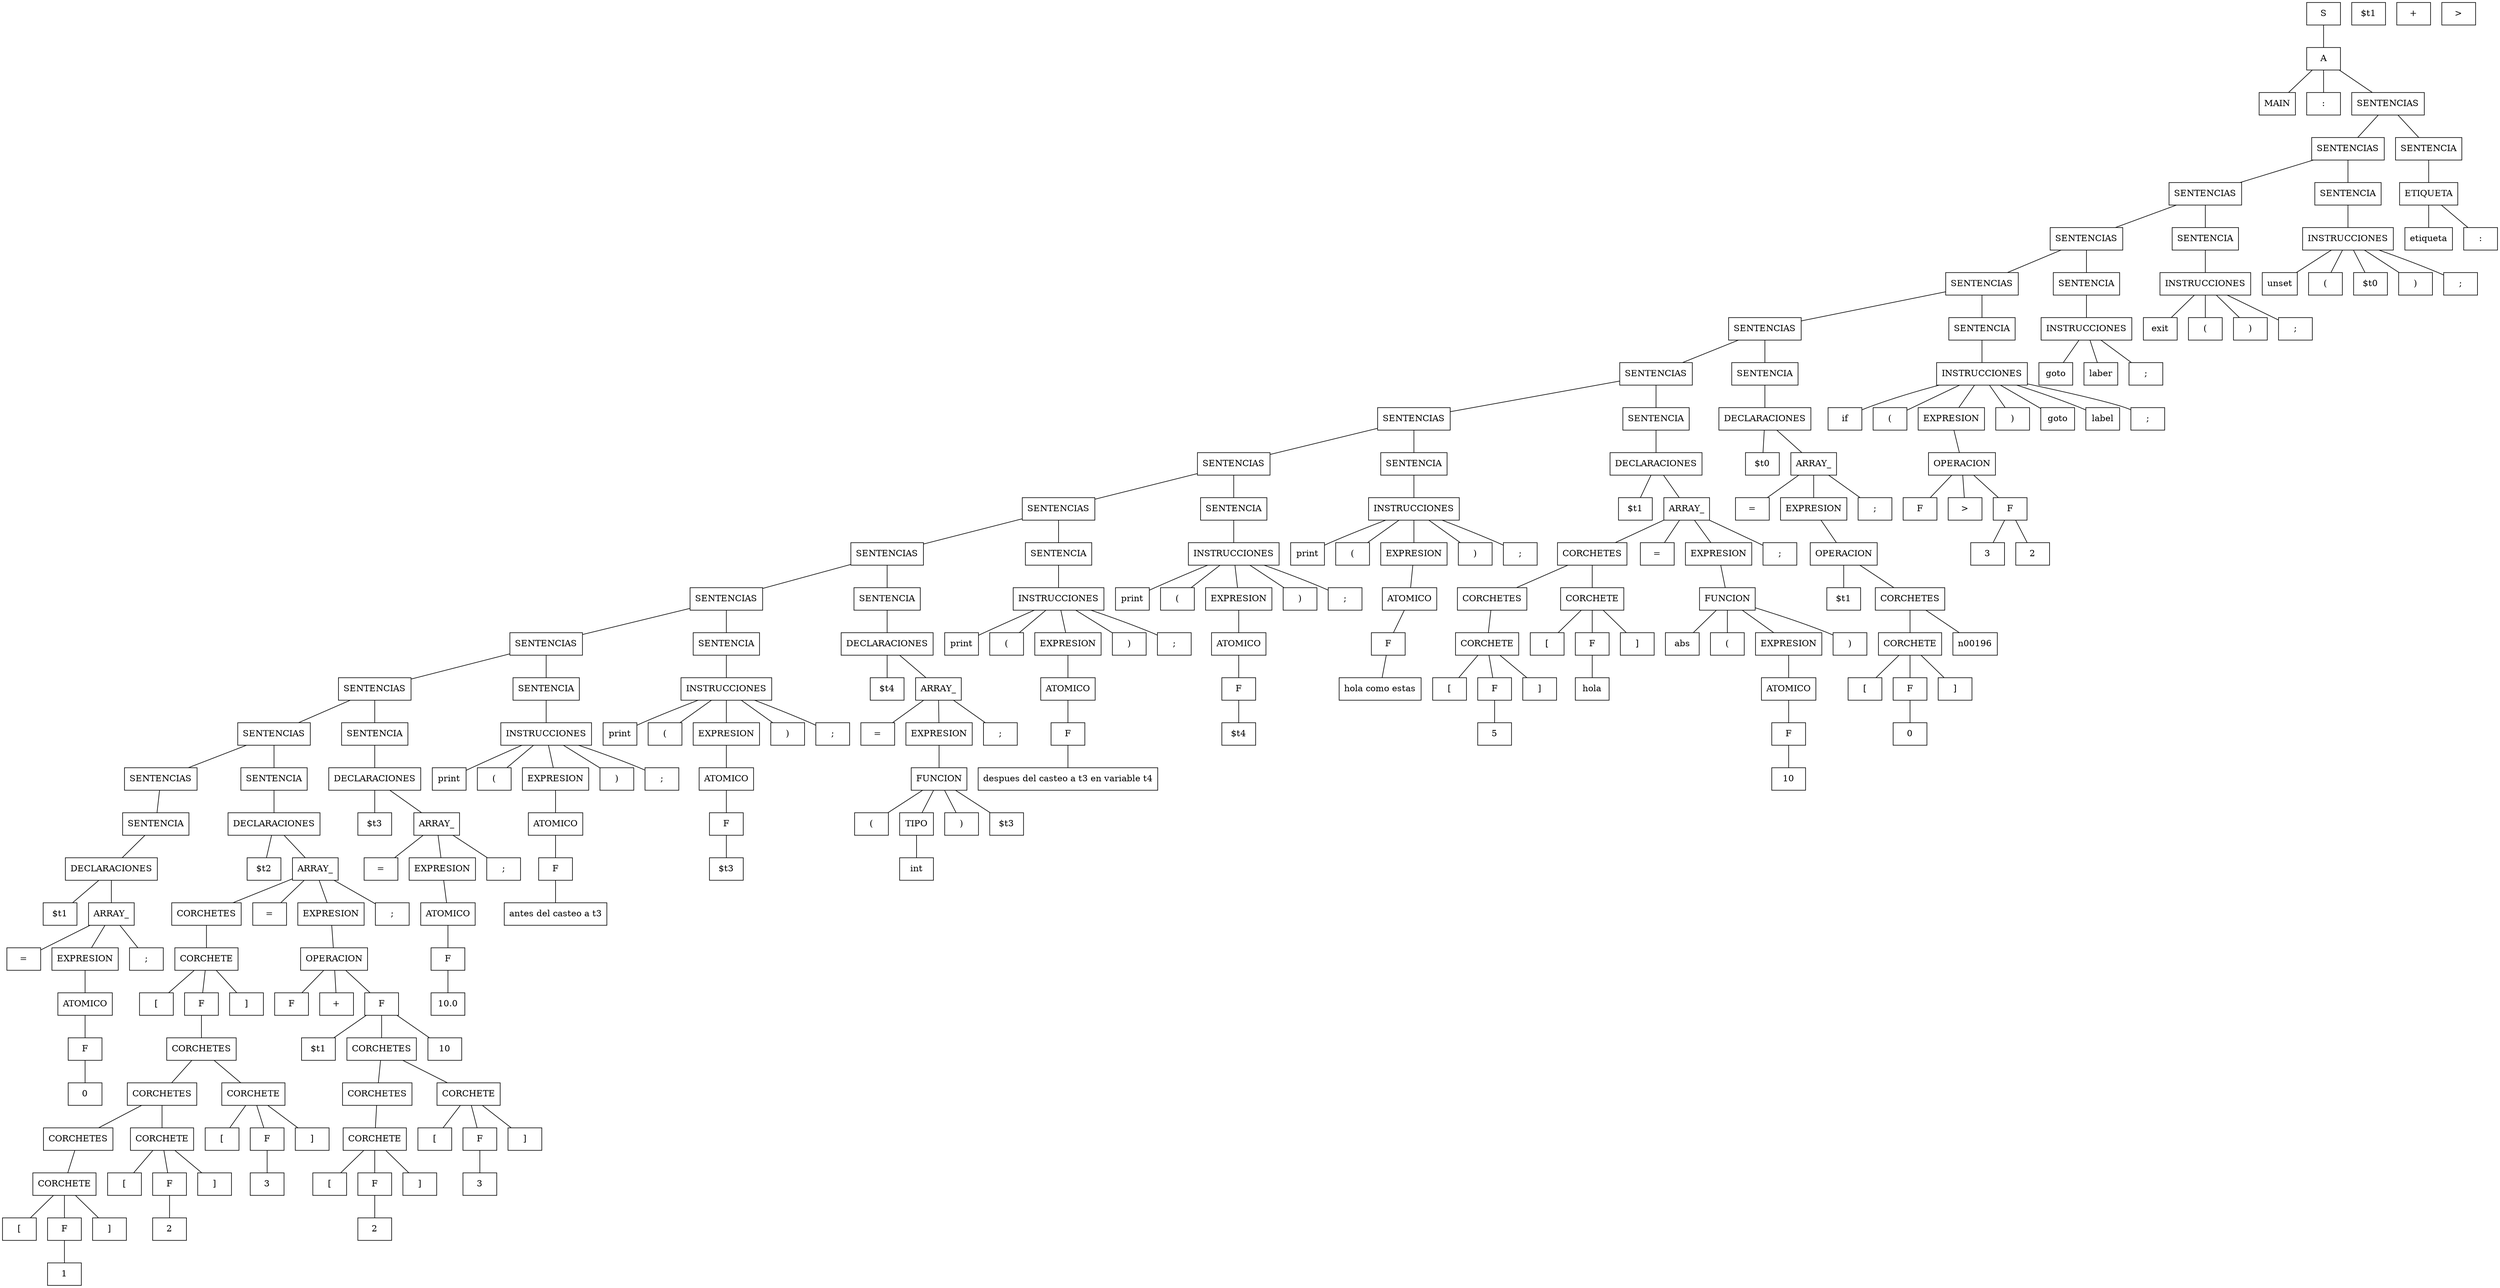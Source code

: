 graph ""{ node [shape=box];

n001;
n001 [label="0"] ;
n002;
n002 [label="F"] ;
n002 -- n001;
n003;
n003 [label="ATOMICO"] ;
n003 -- n002;
n004 [label="="] ;
n005 [label="EXPRESION"] ;
n005 -- n003;
n006 [label=";"] ;
n008 [label="$t1"] ;
n009 [label="ARRAY_"] ;
n009 -- n004;
n009 -- n005;
n009 -- n006;
n0011 [label="DECLARACIONES"] ;
n0011 -- n008;
n0011 -- n009;
n0013 [label="SENTENCIA"] ;
n0013 -- n0011;
n0014;
n0014 [label="1"] ;
n0015;
n0015 [label="["] ;
n0016 [label="F"] ;
n0016 -- n0014;
n0017 [label="]"] ;
n0018 [label="CORCHETE"] ;
n0018 -- n0015;
n0018 -- n0016;
n0018 -- n0017;
n0019;
n0019 [label="2"] ;
n0020;
n0020 [label="["] ;
n0021 [label="F"] ;
n0021 -- n0019;
n0022 [label="]"] ;
n0023 [label="CORCHETES"] ;
n0023 -- n0018;
n0024 [label="CORCHETE"] ;
n0024 -- n0020;
n0024 -- n0021;
n0024 -- n0022;
n0025;
n0025 [label="3"] ;
n0026;
n0026 [label="["] ;
n0027 [label="F"] ;
n0027 -- n0025;
n0028 [label="]"] ;
n0029 [label="CORCHETES"] ;
n0029 -- n0023;
n0029 -- n0024;
n0030 [label="CORCHETE"] ;
n0030 -- n0026;
n0030 -- n0027;
n0030 -- n0028;
n0032 [label="$t1"] ;
n0033 [label="CORCHETES"] ;
n0033 -- n0029;
n0033 -- n0030;
n0034;
n0034 [label="["] ;
n0035 [label="F"] ;
n0035 -- n0033;
n0036 [label="]"] ;
n0037 [label="CORCHETE"] ;
n0037 -- n0034;
n0037 -- n0035;
n0037 -- n0036;
n0038;
n0038 [label="2"] ;
n0039;
n0039 [label="["] ;
n0040 [label="F"] ;
n0040 -- n0038;
n0041 [label="]"] ;
n0042 [label="CORCHETE"] ;
n0042 -- n0039;
n0042 -- n0040;
n0042 -- n0041;
n0043;
n0043 [label="3"] ;
n0044;
n0044 [label="["] ;
n0045 [label="F"] ;
n0045 -- n0043;
n0046 [label="]"] ;
n0047 [label="CORCHETES"] ;
n0047 -- n0042;
n0048 [label="CORCHETE"] ;
n0048 -- n0044;
n0048 -- n0045;
n0048 -- n0046;
n0050 [label="$t1"] ;
n0051 [label="CORCHETES"] ;
n0051 -- n0047;
n0051 -- n0048;
n0052;
n0052 [label="+"] ;
n0053;
n0053 [label="10"] ;
n0054 [label="F"] ;
n0055 [label="+"] ;
n0056 [label="F"] ;
n0056 -- n0050;
n0056 -- n0051;
n0056 -- n0053;
n0057;
n0057 [label="OPERACION"] ;
n0057 -- n0054;
n0057 -- n0055;
n0057 -- n0056;
n0058 [label="CORCHETES"] ;
n0058 -- n0037;
n0059 [label="="] ;
n0060 [label="EXPRESION"] ;
n0060 -- n0057;
n0061 [label=";"] ;
n0062 [label="$t2"] ;
n0063 [label="ARRAY_"] ;
n0063 -- n0058;
n0063 -- n0059;
n0063 -- n0060;
n0063 -- n0061;
n0065 [label="DECLARACIONES"] ;
n0065 -- n0062;
n0065 -- n0063;
n0067 [label="SENTENCIAS"] ;
n0067 -- n0013;
n0068 [label="SENTENCIA"] ;
n0068 -- n0065;
n0069;
n0069 [label="10.0"] ;
n0070;
n0070 [label="F"] ;
n0070 -- n0069;
n0071;
n0071 [label="ATOMICO"] ;
n0071 -- n0070;
n0072 [label="="] ;
n0073 [label="EXPRESION"] ;
n0073 -- n0071;
n0074 [label=";"] ;
n0076 [label="$t3"] ;
n0077 [label="ARRAY_"] ;
n0077 -- n0072;
n0077 -- n0073;
n0077 -- n0074;
n0079 [label="DECLARACIONES"] ;
n0079 -- n0076;
n0079 -- n0077;
n0081 [label="SENTENCIAS"] ;
n0081 -- n0067;
n0081 -- n0068;
n0082 [label="SENTENCIA"] ;
n0082 -- n0079;
n0083;
n0083 [label="antes del casteo a t3"] ;
n0084;
n0084 [label="F"] ;
n0084 -- n0083;
n0085;
n0085 [label="ATOMICO"] ;
n0085 -- n0084;
n0086 [label="print"] ;
n0087 [label="("] ;
n0088 [label="EXPRESION"] ;
n0089 [label=")"] ;
n0090 [label=";"] ;
n0088 -- n0085;
n0091 [label="INSTRUCCIONES"] ;
n0091 -- n0086;
n0091 -- n0087;
n0091 -- n0088;
n0091 -- n0089;
n0091 -- n0090;
n0093 [label="SENTENCIAS"] ;
n0093 -- n0081;
n0093 -- n0082;
n0094 [label="SENTENCIA"] ;
n0094 -- n0091;
n0095;
n0095 [label="$t3"] ;
n0096;
n0096 [label="F"] ;
n0096 -- n0095;
n0097;
n0097 [label="ATOMICO"] ;
n0097 -- n0096;
n0098 [label="print"] ;
n0099 [label="("] ;
n00100 [label="EXPRESION"] ;
n00101 [label=")"] ;
n00102 [label=";"] ;
n00100 -- n0097;
n00103 [label="INSTRUCCIONES"] ;
n00103 -- n0098;
n00103 -- n0099;
n00103 -- n00100;
n00103 -- n00101;
n00103 -- n00102;
n00105 [label="SENTENCIAS"] ;
n00105 -- n0093;
n00105 -- n0094;
n00106 [label="SENTENCIA"] ;
n00106 -- n00103;
n00107;
n00107 [label="int"] ;
n00108;
n00108 [label="("] ;
n00109;
n00109 [label="TIPO"] ;
n00109 -- n00107;
n00110;
n00110 [label=")"] ;
n00111;
n00111 [label="$t3"] ;
n00113;
n00113 [label="FUNCION"] ;
n00113 -- n00108;
n00113 -- n00109;
n00113 -- n00110;
n00113 -- n00111;
n00114 [label="="] ;
n00115 [label="EXPRESION"] ;
n00115 -- n00113;
n00116 [label=";"] ;
n00118 [label="$t4"] ;
n00119 [label="ARRAY_"] ;
n00119 -- n00114;
n00119 -- n00115;
n00119 -- n00116;
n00121 [label="DECLARACIONES"] ;
n00121 -- n00118;
n00121 -- n00119;
n00123 [label="SENTENCIAS"] ;
n00123 -- n00105;
n00123 -- n00106;
n00124 [label="SENTENCIA"] ;
n00124 -- n00121;
n00125;
n00125 [label="despues del casteo a t3 en variable t4"] ;
n00126;
n00126 [label="F"] ;
n00126 -- n00125;
n00127;
n00127 [label="ATOMICO"] ;
n00127 -- n00126;
n00128 [label="print"] ;
n00129 [label="("] ;
n00130 [label="EXPRESION"] ;
n00131 [label=")"] ;
n00132 [label=";"] ;
n00130 -- n00127;
n00133 [label="INSTRUCCIONES"] ;
n00133 -- n00128;
n00133 -- n00129;
n00133 -- n00130;
n00133 -- n00131;
n00133 -- n00132;
n00135 [label="SENTENCIAS"] ;
n00135 -- n00123;
n00135 -- n00124;
n00136 [label="SENTENCIA"] ;
n00136 -- n00133;
n00137;
n00137 [label="$t4"] ;
n00138;
n00138 [label="F"] ;
n00138 -- n00137;
n00139;
n00139 [label="ATOMICO"] ;
n00139 -- n00138;
n00140 [label="print"] ;
n00141 [label="("] ;
n00142 [label="EXPRESION"] ;
n00143 [label=")"] ;
n00144 [label=";"] ;
n00142 -- n00139;
n00145 [label="INSTRUCCIONES"] ;
n00145 -- n00140;
n00145 -- n00141;
n00145 -- n00142;
n00145 -- n00143;
n00145 -- n00144;
n00147 [label="SENTENCIAS"] ;
n00147 -- n00135;
n00147 -- n00136;
n00148 [label="SENTENCIA"] ;
n00148 -- n00145;
n00149;
n00149 [label="hola como estas"] ;
n00150;
n00150 [label="F"] ;
n00150 -- n00149;
n00151;
n00151 [label="ATOMICO"] ;
n00151 -- n00150;
n00152 [label="print"] ;
n00153 [label="("] ;
n00154 [label="EXPRESION"] ;
n00155 [label=")"] ;
n00156 [label=";"] ;
n00154 -- n00151;
n00157 [label="INSTRUCCIONES"] ;
n00157 -- n00152;
n00157 -- n00153;
n00157 -- n00154;
n00157 -- n00155;
n00157 -- n00156;
n00159 [label="SENTENCIAS"] ;
n00159 -- n00147;
n00159 -- n00148;
n00160 [label="SENTENCIA"] ;
n00160 -- n00157;
n00161;
n00161 [label="5"] ;
n00162;
n00162 [label="["] ;
n00163 [label="F"] ;
n00163 -- n00161;
n00164 [label="]"] ;
n00165 [label="CORCHETE"] ;
n00165 -- n00162;
n00165 -- n00163;
n00165 -- n00164;
n00166;
n00166 [label="hola"] ;
n00167;
n00167 [label="["] ;
n00168 [label="F"] ;
n00168 -- n00166;
n00169 [label="]"] ;
n00170 [label="CORCHETES"] ;
n00170 -- n00165;
n00171 [label="CORCHETE"] ;
n00171 -- n00167;
n00171 -- n00168;
n00171 -- n00169;
n00172;
n00172 [label="10"] ;
n00173;
n00173 [label="F"] ;
n00173 -- n00172;
n00174;
n00174 [label="ATOMICO"] ;
n00174 -- n00173;
n00175;
n00175 [label="abs"] ;
n00176;
n00176 [label="("] ;
n00177;
n00177 [label="EXPRESION"] ;
n00177 -- n00174;
n00178;
n00178 [label=")"] ;
n00179;
n00179 [label="FUNCION"] ;
n00179 -- n00175;
n00179 -- n00176;
n00179 -- n00177;
n00179 -- n00178;
n00180 [label="CORCHETES"] ;
n00180 -- n00170;
n00180 -- n00171;
n00181 [label="="] ;
n00182 [label="EXPRESION"] ;
n00182 -- n00179;
n00183 [label=";"] ;
n00184 [label="$t1"] ;
n00185 [label="ARRAY_"] ;
n00185 -- n00180;
n00185 -- n00181;
n00185 -- n00182;
n00185 -- n00183;
n00187 [label="DECLARACIONES"] ;
n00187 -- n00184;
n00187 -- n00185;
n00189 [label="SENTENCIAS"] ;
n00189 -- n00159;
n00189 -- n00160;
n00190 [label="SENTENCIA"] ;
n00190 -- n00187;
n00191;
n00191 [label="0"] ;
n00192;
n00192 [label="["] ;
n00193 [label="F"] ;
n00193 -- n00191;
n00194 [label="]"] ;
n00195 [label="CORCHETE"] ;
n00195 -- n00192;
n00195 -- n00193;
n00195 -- n00194;
n00197;
n00197 [label="$t1"] ;
n00198;
n00198 [label="CORCHETES"] ;
n00198 -- n00195;
n00198 -- n00196;
n00199;
n00199 [label="OPERACION"] ;
n00199 -- n00197;
n00199 -- n00198;
n00200 [label="="] ;
n00201 [label="EXPRESION"] ;
n00201 -- n00199;
n00202 [label=";"] ;
n00204 [label="$t0"] ;
n00205 [label="ARRAY_"] ;
n00205 -- n00200;
n00205 -- n00201;
n00205 -- n00202;
n00207 [label="DECLARACIONES"] ;
n00207 -- n00204;
n00207 -- n00205;
n00209 [label="SENTENCIAS"] ;
n00209 -- n00189;
n00209 -- n00190;
n00210 [label="SENTENCIA"] ;
n00210 -- n00207;
n00211;
n00211 [label="3"] ;
n00212;
n00212 [label=">"] ;
n00213;
n00213 [label="2"] ;
n00214 [label="F"] ;
n00215 [label=">"] ;
n00216 [label="F"] ;
n00216 -- n00211;
n00216 -- n00213;
n00217;
n00217 [label="OPERACION"] ;
n00217 -- n00214;
n00217 -- n00215;
n00217 -- n00216;
n00218 [label="if"] ;
n00219 [label="("] ;
n00220 [label="EXPRESION"] ;
n00221 [label=")"] ;
n00222 [label="goto"] ;
n00223 [label="label"] ;
n00224 [label=";"] ;
n00220 -- n00217;
n00225 [label="INSTRUCCIONES"] ;
n00225 -- n00218;
n00225 -- n00219;
n00225 -- n00220;
n00225 -- n00221;
n00225 -- n00222;
n00225 -- n00223;
n00225 -- n00224;
n00227 [label="SENTENCIAS"] ;
n00227 -- n00209;
n00227 -- n00210;
n00228 [label="SENTENCIA"] ;
n00228 -- n00225;
n00230 [label="goto"] ;
n00231 [label="laber"] ;
n00232 [label=";"] ;
n00233 [label="INSTRUCCIONES"] ;
n00233 -- n00230;
n00233 -- n00231;
n00233 -- n00232;
n00235 [label="SENTENCIAS"] ;
n00235 -- n00227;
n00235 -- n00228;
n00236 [label="SENTENCIA"] ;
n00236 -- n00233;
n00238 [label="exit"] ;
n00239 [label="("] ;
n00240 [label=")"] ;
n00241 [label=";"] ;
n00242 [label="INSTRUCCIONES"] ;
n00242 -- n00238;
n00242 -- n00239;
n00242 -- n00240;
n00242 -- n00241;
n00244 [label="SENTENCIAS"] ;
n00244 -- n00235;
n00244 -- n00236;
n00245 [label="SENTENCIA"] ;
n00245 -- n00242;
n00247 [label="unset"] ;
n00248 [label="("] ;
n00249 [label="$t0"] ;
n00250 [label=")"] ;
n00251 [label=";"] ;
n00252 [label="INSTRUCCIONES"] ;
n00252 -- n00247;
n00252 -- n00248;
n00252 -- n00249;
n00252 -- n00250;
n00252 -- n00251;
n00254 [label="SENTENCIAS"] ;
n00254 -- n00244;
n00254 -- n00245;
n00255 [label="SENTENCIA"] ;
n00255 -- n00252;
n00257 [label="etiqueta"] ;
n00258 [label=":"] ;
n00259 [label="ETIQUETA"] ;
n00259 -- n00257;
n00259 -- n00258;
n00261 [label="SENTENCIAS"] ;
n00261 -- n00254;
n00261 -- n00255;
n00262 [label="SENTENCIA"] ;
n00262 -- n00259;
n00264 [label="MAIN"] ;
n00265 [label=":"] ;
n00266 [label="SENTENCIAS"] ;
n00266 -- n00261;
n00266 -- n00262;
n00267 [label="A"] ;
n00267 -- n00264;
n00267 -- n00265;
n00267 -- n00266;
n00268 [label="S"] ;
n00268 -- n00267;
}